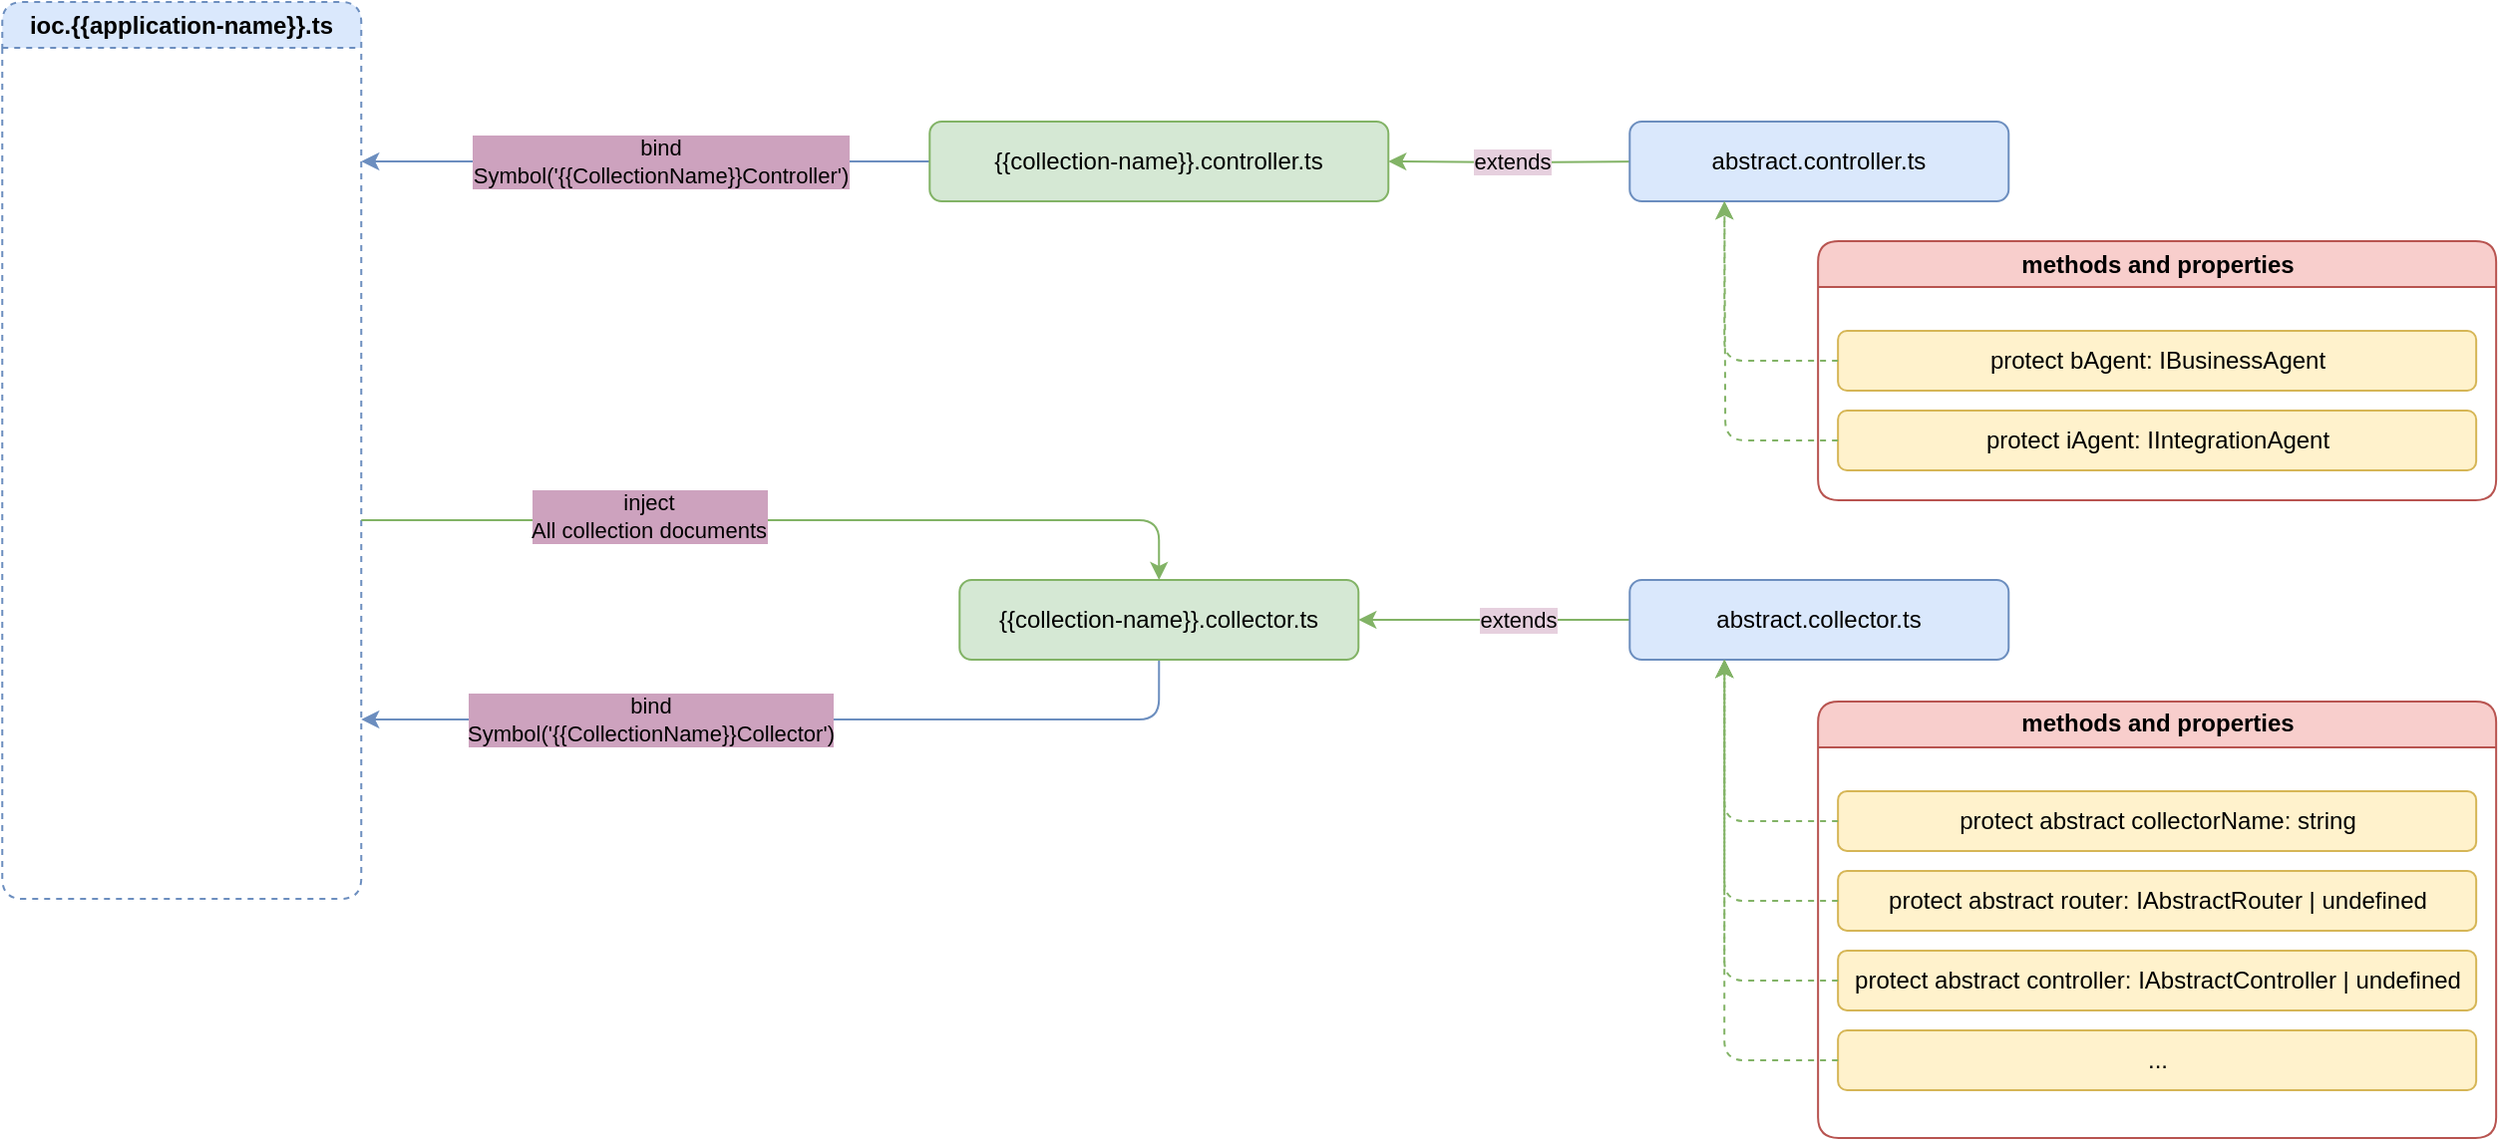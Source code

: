 <mxfile version="20.8.20" type="device"><diagram name="Page-1" id="tsRCeiAckbxuqxE9D2W1"><mxGraphModel dx="1600" dy="935" grid="1" gridSize="10" guides="1" tooltips="1" connect="1" arrows="1" fold="1" page="1" pageScale="1" pageWidth="850" pageHeight="1100" math="0" shadow="0"><root><mxCell id="0"/><mxCell id="1" parent="0"/><mxCell id="bJsqb-Wc3I-M0Zzq9N2K-1" value="ioc.{{application-name}}.ts" style="swimlane;whiteSpace=wrap;html=1;rounded=1;dashed=1;fillColor=#dae8fc;strokeColor=#6c8ebf;" vertex="1" parent="1"><mxGeometry x="259.14" y="820" width="180" height="450" as="geometry"/></mxCell><mxCell id="bJsqb-Wc3I-M0Zzq9N2K-2" style="edgeStyle=orthogonalEdgeStyle;rounded=0;orthogonalLoop=1;jettySize=auto;html=1;fillColor=#dae8fc;strokeColor=#6c8ebf;" edge="1" parent="1" source="bJsqb-Wc3I-M0Zzq9N2K-4"><mxGeometry relative="1" as="geometry"><mxPoint x="439.14" y="900" as="targetPoint"/></mxGeometry></mxCell><mxCell id="bJsqb-Wc3I-M0Zzq9N2K-3" value="bind&lt;br&gt;Symbol('{{CollectionName}}Controller')" style="edgeLabel;html=1;align=center;verticalAlign=middle;resizable=0;points=[];labelBackgroundColor=#CDA2BE;" vertex="1" connectable="0" parent="bJsqb-Wc3I-M0Zzq9N2K-2"><mxGeometry x="-0.066" relative="1" as="geometry"><mxPoint x="-2" as="offset"/></mxGeometry></mxCell><mxCell id="bJsqb-Wc3I-M0Zzq9N2K-4" value="{{collection-name}}.controller.ts" style="rounded=1;whiteSpace=wrap;html=1;fillColor=#d5e8d4;strokeColor=#82b366;" vertex="1" parent="1"><mxGeometry x="724.14" y="880" width="230" height="40" as="geometry"/></mxCell><mxCell id="bJsqb-Wc3I-M0Zzq9N2K-5" style="edgeStyle=orthogonalEdgeStyle;rounded=0;orthogonalLoop=1;jettySize=auto;html=1;fillColor=#d5e8d4;strokeColor=#82b366;entryX=1;entryY=0.5;entryDx=0;entryDy=0;" edge="1" parent="1" target="bJsqb-Wc3I-M0Zzq9N2K-4"><mxGeometry relative="1" as="geometry"><mxPoint x="959.14" y="900" as="targetPoint"/><mxPoint x="1085.14" y="900" as="sourcePoint"/></mxGeometry></mxCell><mxCell id="bJsqb-Wc3I-M0Zzq9N2K-6" value="abstract.controller.ts" style="rounded=1;whiteSpace=wrap;html=1;fillColor=#dae8fc;strokeColor=#6c8ebf;" vertex="1" parent="1"><mxGeometry x="1075.14" y="880" width="190" height="40" as="geometry"/></mxCell><mxCell id="bJsqb-Wc3I-M0Zzq9N2K-7" value="methods and properties" style="swimlane;whiteSpace=wrap;html=1;fillColor=#f8cecc;strokeColor=#b85450;rounded=1;" vertex="1" parent="1"><mxGeometry x="1169.57" y="940" width="340" height="130" as="geometry"/></mxCell><mxCell id="bJsqb-Wc3I-M0Zzq9N2K-8" value="protect bAgent: IBusinessAgent" style="rounded=1;whiteSpace=wrap;html=1;fillColor=#fff2cc;strokeColor=#d6b656;" vertex="1" parent="bJsqb-Wc3I-M0Zzq9N2K-7"><mxGeometry x="10" y="45" width="320" height="30" as="geometry"/></mxCell><mxCell id="bJsqb-Wc3I-M0Zzq9N2K-9" value="protect iAgent: IIntegrationAgent" style="rounded=1;whiteSpace=wrap;html=1;fillColor=#fff2cc;strokeColor=#d6b656;" vertex="1" parent="bJsqb-Wc3I-M0Zzq9N2K-7"><mxGeometry x="10" y="85" width="320" height="30" as="geometry"/></mxCell><mxCell id="bJsqb-Wc3I-M0Zzq9N2K-10" style="edgeStyle=orthogonalEdgeStyle;rounded=1;sketch=0;jumpStyle=none;orthogonalLoop=1;jettySize=auto;html=1;entryX=0.25;entryY=1;entryDx=0;entryDy=0;shadow=0;dashed=1;strokeWidth=1;exitX=0;exitY=0.5;exitDx=0;exitDy=0;fillColor=#d5e8d4;strokeColor=#82b366;" edge="1" parent="1" source="bJsqb-Wc3I-M0Zzq9N2K-8" target="bJsqb-Wc3I-M0Zzq9N2K-6"><mxGeometry relative="1" as="geometry"/></mxCell><mxCell id="bJsqb-Wc3I-M0Zzq9N2K-11" style="edgeStyle=orthogonalEdgeStyle;rounded=1;sketch=0;jumpStyle=none;orthogonalLoop=1;jettySize=auto;html=1;entryX=0.25;entryY=1;entryDx=0;entryDy=0;shadow=0;dashed=1;strokeWidth=1;exitX=0;exitY=0.5;exitDx=0;exitDy=0;fillColor=#d5e8d4;strokeColor=#82b366;" edge="1" parent="1" source="bJsqb-Wc3I-M0Zzq9N2K-9"><mxGeometry relative="1" as="geometry"><mxPoint x="1122.64" y="920" as="targetPoint"/></mxGeometry></mxCell><mxCell id="bJsqb-Wc3I-M0Zzq9N2K-12" value="methods and properties" style="swimlane;whiteSpace=wrap;html=1;fillColor=#f8cecc;strokeColor=#b85450;rounded=1;" vertex="1" parent="1"><mxGeometry x="1169.57" y="1170.97" width="340" height="219.03" as="geometry"/></mxCell><mxCell id="bJsqb-Wc3I-M0Zzq9N2K-13" value="protect abstract collectorName: string" style="rounded=1;whiteSpace=wrap;html=1;fillColor=#fff2cc;strokeColor=#d6b656;" vertex="1" parent="bJsqb-Wc3I-M0Zzq9N2K-12"><mxGeometry x="10" y="45" width="320" height="30" as="geometry"/></mxCell><mxCell id="bJsqb-Wc3I-M0Zzq9N2K-14" value="protect abstract router: IAbstractRouter | undefined" style="rounded=1;whiteSpace=wrap;html=1;fillColor=#fff2cc;strokeColor=#d6b656;" vertex="1" parent="bJsqb-Wc3I-M0Zzq9N2K-12"><mxGeometry x="10" y="85" width="320" height="30" as="geometry"/></mxCell><mxCell id="bJsqb-Wc3I-M0Zzq9N2K-15" value="protect abstract controller: IAbstractController | undefined" style="rounded=1;whiteSpace=wrap;html=1;fillColor=#fff2cc;strokeColor=#d6b656;" vertex="1" parent="bJsqb-Wc3I-M0Zzq9N2K-12"><mxGeometry x="10" y="125" width="320" height="30" as="geometry"/></mxCell><mxCell id="bJsqb-Wc3I-M0Zzq9N2K-16" value="..." style="rounded=1;whiteSpace=wrap;html=1;fillColor=#fff2cc;strokeColor=#d6b656;" vertex="1" parent="bJsqb-Wc3I-M0Zzq9N2K-12"><mxGeometry x="10" y="165.03" width="320" height="30" as="geometry"/></mxCell><mxCell id="bJsqb-Wc3I-M0Zzq9N2K-17" style="edgeStyle=orthogonalEdgeStyle;rounded=1;orthogonalLoop=1;jettySize=auto;html=1;entryX=0.5;entryY=0;entryDx=0;entryDy=0;fillColor=#d5e8d4;strokeColor=#82b366;" edge="1" parent="1" target="bJsqb-Wc3I-M0Zzq9N2K-21"><mxGeometry relative="1" as="geometry"><mxPoint x="439.14" y="1080" as="sourcePoint"/><Array as="points"><mxPoint x="449.14" y="1079.97"/><mxPoint x="769.14" y="1079.97"/></Array></mxGeometry></mxCell><mxCell id="bJsqb-Wc3I-M0Zzq9N2K-18" value="inject&lt;br&gt;All collection documents" style="edgeLabel;html=1;align=center;verticalAlign=middle;resizable=0;points=[];labelBackgroundColor=#CDA2BE;" vertex="1" connectable="0" parent="bJsqb-Wc3I-M0Zzq9N2K-17"><mxGeometry x="-0.187" y="2" relative="1" as="geometry"><mxPoint x="-31" as="offset"/></mxGeometry></mxCell><mxCell id="bJsqb-Wc3I-M0Zzq9N2K-19" style="edgeStyle=orthogonalEdgeStyle;rounded=1;orthogonalLoop=1;jettySize=auto;html=1;exitX=0.5;exitY=1;exitDx=0;exitDy=0;fillColor=#dae8fc;strokeColor=#6c8ebf;" edge="1" parent="1" source="bJsqb-Wc3I-M0Zzq9N2K-21"><mxGeometry relative="1" as="geometry"><mxPoint x="439.14" y="1180" as="targetPoint"/><Array as="points"><mxPoint x="769.14" y="1179.97"/><mxPoint x="449.14" y="1179.97"/></Array></mxGeometry></mxCell><mxCell id="bJsqb-Wc3I-M0Zzq9N2K-20" value="bind&lt;br&gt;Symbol('{{CollectionName}}Collector')" style="edgeLabel;html=1;align=center;verticalAlign=middle;resizable=0;points=[];labelBackgroundColor=#CDA2BE;" vertex="1" connectable="0" parent="bJsqb-Wc3I-M0Zzq9N2K-19"><mxGeometry x="0.337" y="4" relative="1" as="geometry"><mxPoint x="2" y="-4" as="offset"/></mxGeometry></mxCell><mxCell id="bJsqb-Wc3I-M0Zzq9N2K-21" value="{{collection-name}}.collector.ts" style="rounded=1;whiteSpace=wrap;html=1;fillColor=#d5e8d4;strokeColor=#82b366;" vertex="1" parent="1"><mxGeometry x="739.14" y="1109.97" width="200" height="40" as="geometry"/></mxCell><mxCell id="bJsqb-Wc3I-M0Zzq9N2K-22" style="edgeStyle=orthogonalEdgeStyle;rounded=0;orthogonalLoop=1;jettySize=auto;html=1;fillColor=#d5e8d4;strokeColor=#82b366;entryX=1;entryY=0.5;entryDx=0;entryDy=0;" edge="1" parent="1" source="bJsqb-Wc3I-M0Zzq9N2K-24" target="bJsqb-Wc3I-M0Zzq9N2K-21"><mxGeometry relative="1" as="geometry"><mxPoint x="959.14" y="1130" as="targetPoint"/></mxGeometry></mxCell><mxCell id="bJsqb-Wc3I-M0Zzq9N2K-23" value="extends" style="edgeLabel;html=1;align=center;verticalAlign=middle;resizable=0;points=[];labelBackgroundColor=#E6D0DE;" vertex="1" connectable="0" parent="bJsqb-Wc3I-M0Zzq9N2K-22"><mxGeometry x="-0.176" relative="1" as="geometry"><mxPoint as="offset"/></mxGeometry></mxCell><mxCell id="bJsqb-Wc3I-M0Zzq9N2K-24" value="abstract.collector.ts" style="rounded=1;whiteSpace=wrap;html=1;fillColor=#dae8fc;strokeColor=#6c8ebf;" vertex="1" parent="1"><mxGeometry x="1075.14" y="1109.97" width="190" height="40" as="geometry"/></mxCell><mxCell id="bJsqb-Wc3I-M0Zzq9N2K-25" style="edgeStyle=orthogonalEdgeStyle;rounded=1;orthogonalLoop=1;jettySize=auto;html=1;entryX=0.25;entryY=1;entryDx=0;entryDy=0;exitX=0;exitY=0.5;exitDx=0;exitDy=0;fillColor=#d5e8d4;strokeColor=#82b366;dashed=1;strokeWidth=1;" edge="1" parent="1" source="bJsqb-Wc3I-M0Zzq9N2K-13" target="bJsqb-Wc3I-M0Zzq9N2K-24"><mxGeometry relative="1" as="geometry"/></mxCell><mxCell id="bJsqb-Wc3I-M0Zzq9N2K-26" style="edgeStyle=orthogonalEdgeStyle;rounded=1;orthogonalLoop=1;jettySize=auto;html=1;entryX=0.25;entryY=1;entryDx=0;entryDy=0;exitX=0;exitY=0.5;exitDx=0;exitDy=0;fillColor=#d5e8d4;strokeColor=#82b366;dashed=1;" edge="1" parent="1" source="bJsqb-Wc3I-M0Zzq9N2K-14" target="bJsqb-Wc3I-M0Zzq9N2K-24"><mxGeometry relative="1" as="geometry"/></mxCell><mxCell id="bJsqb-Wc3I-M0Zzq9N2K-27" style="edgeStyle=orthogonalEdgeStyle;rounded=1;orthogonalLoop=1;jettySize=auto;html=1;entryX=0.25;entryY=1;entryDx=0;entryDy=0;exitX=0;exitY=0.5;exitDx=0;exitDy=0;fillColor=#d5e8d4;strokeColor=#82b366;dashed=1;" edge="1" parent="1" source="bJsqb-Wc3I-M0Zzq9N2K-15" target="bJsqb-Wc3I-M0Zzq9N2K-24"><mxGeometry relative="1" as="geometry"/></mxCell><mxCell id="bJsqb-Wc3I-M0Zzq9N2K-28" style="edgeStyle=orthogonalEdgeStyle;rounded=1;orthogonalLoop=1;jettySize=auto;html=1;entryX=0.25;entryY=1;entryDx=0;entryDy=0;exitX=0;exitY=0.5;exitDx=0;exitDy=0;fillColor=#d5e8d4;strokeColor=#82b366;dashed=1;" edge="1" parent="1" source="bJsqb-Wc3I-M0Zzq9N2K-16" target="bJsqb-Wc3I-M0Zzq9N2K-24"><mxGeometry relative="1" as="geometry"/></mxCell><mxCell id="bJsqb-Wc3I-M0Zzq9N2K-29" value="extends" style="edgeLabel;html=1;align=center;verticalAlign=middle;resizable=0;points=[];labelBackgroundColor=#E6D0DE;" vertex="1" connectable="0" parent="1"><mxGeometry x="989.14" y="904" as="geometry"><mxPoint x="27" y="-4" as="offset"/></mxGeometry></mxCell></root></mxGraphModel></diagram></mxfile>
